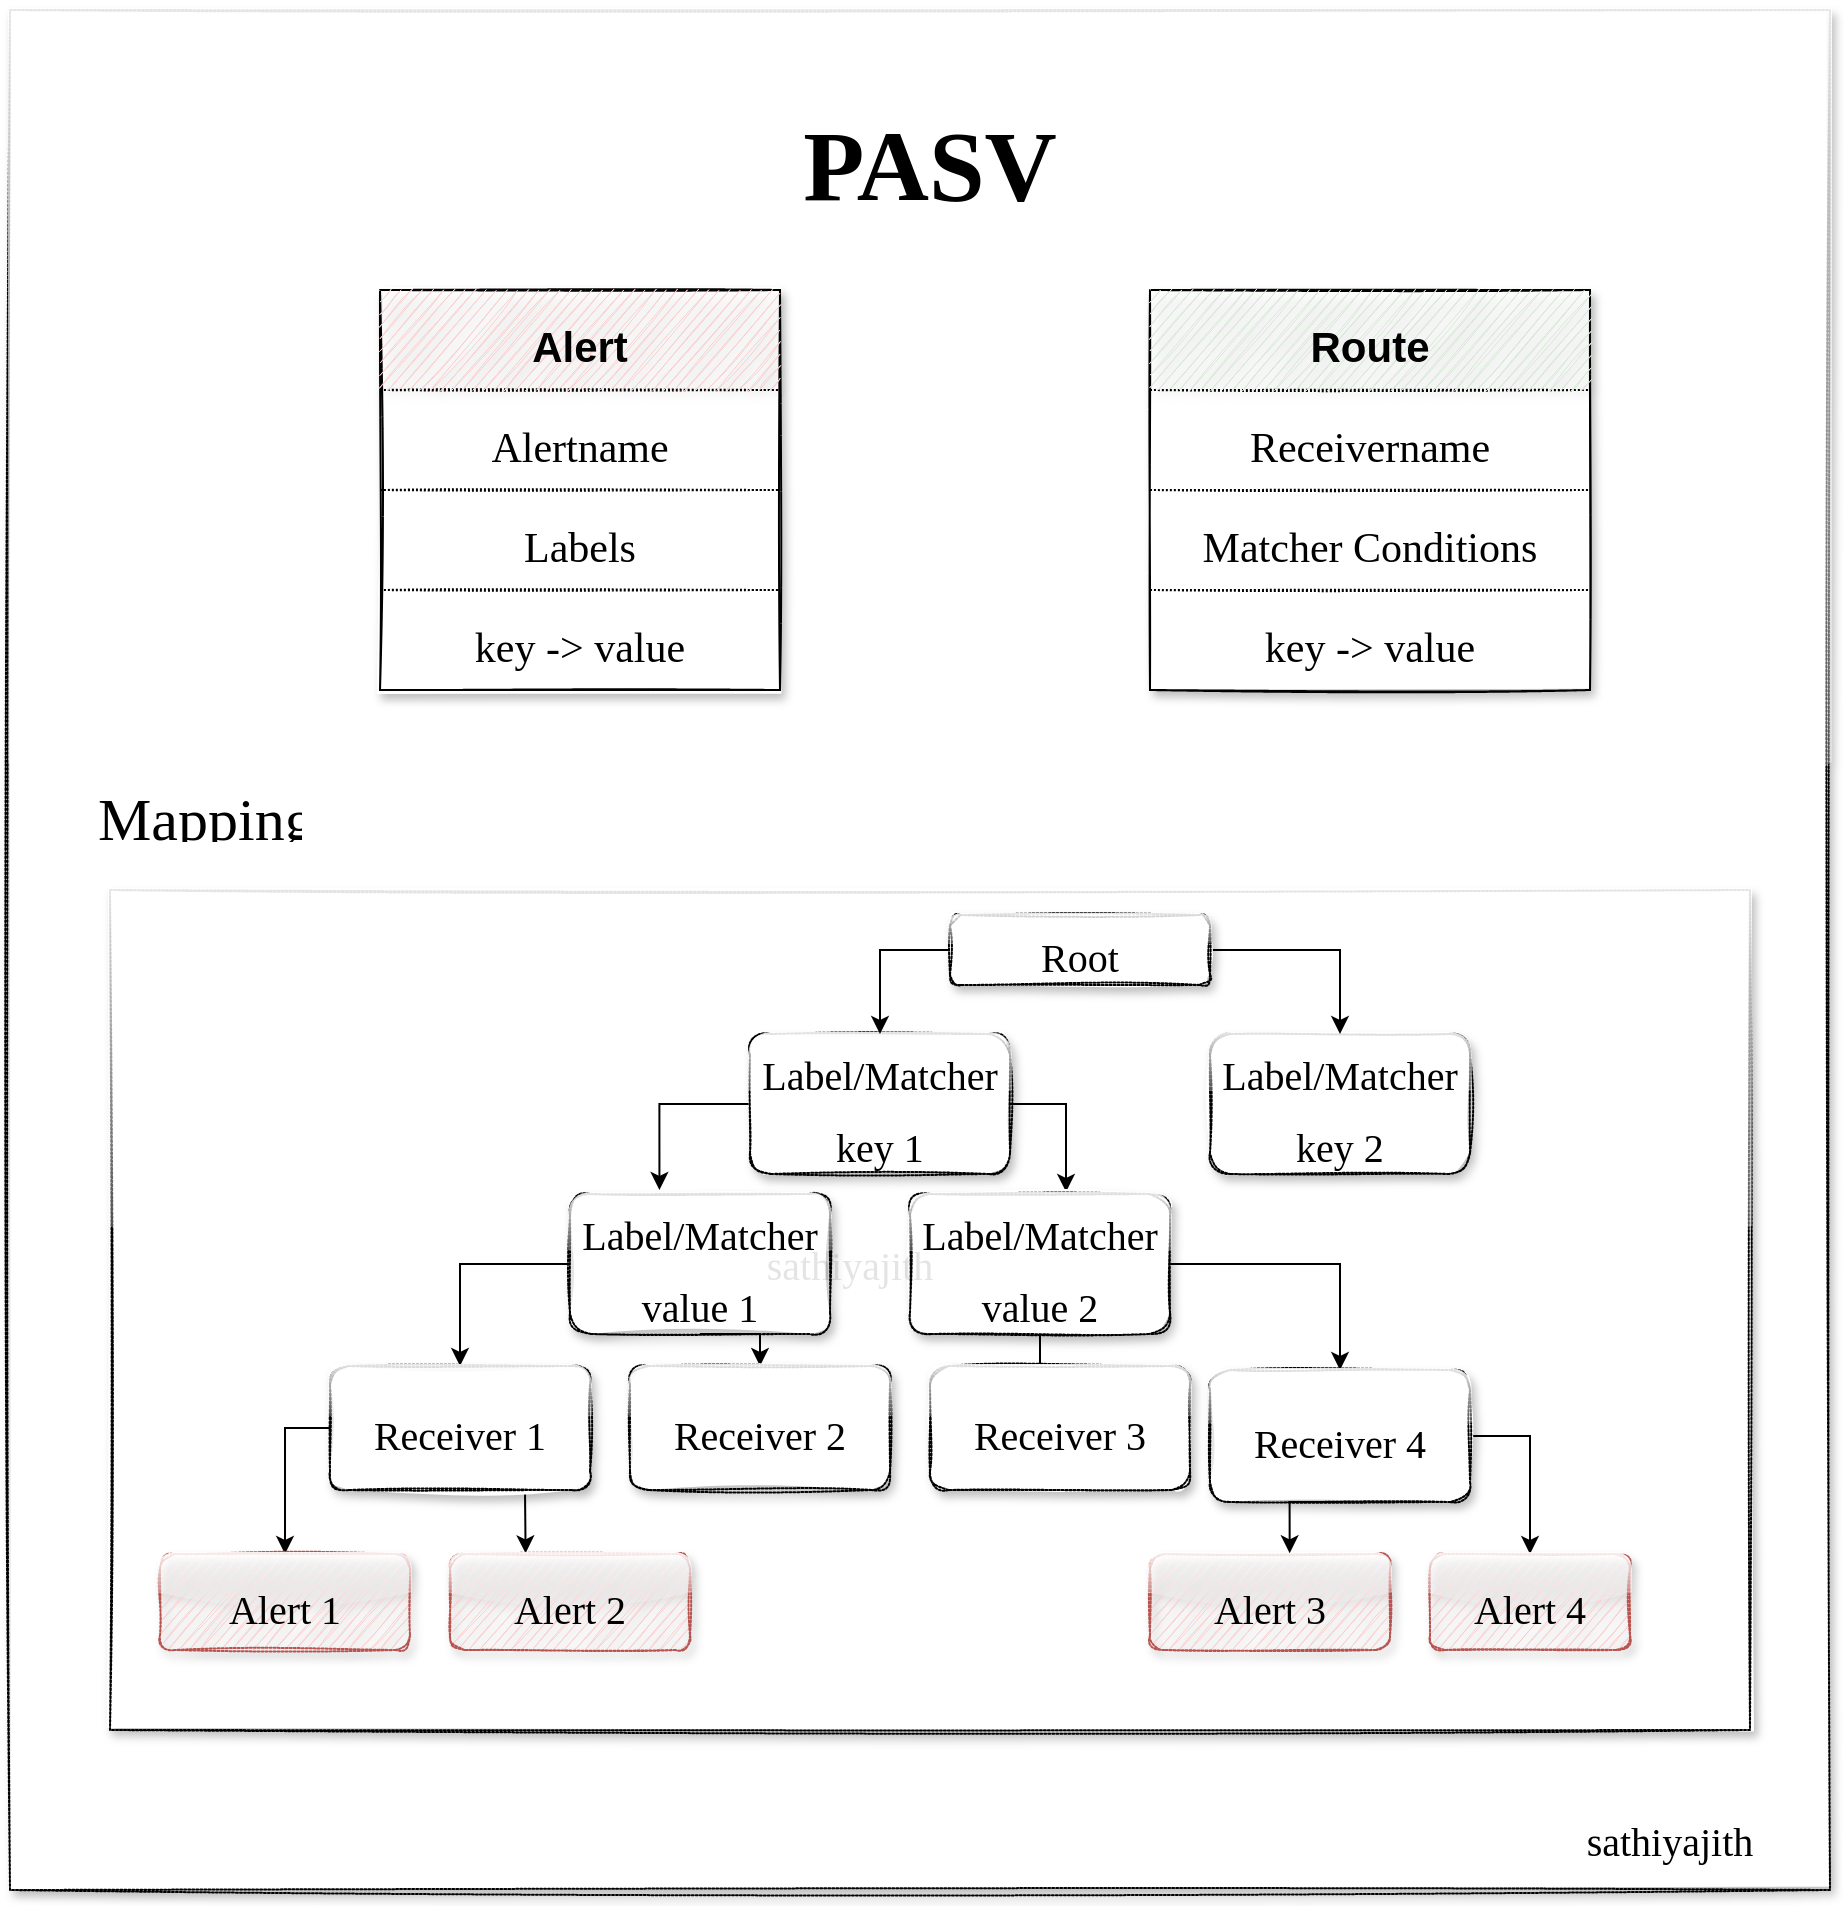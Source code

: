 <mxfile version="20.2.3" type="device"><diagram id="eUohyLS9wrAkjKXuaIY4" name="Page-1"><mxGraphModel dx="1483" dy="916" grid="1" gridSize="10" guides="1" tooltips="1" connect="1" arrows="1" fold="1" page="1" pageScale="1" pageWidth="850" pageHeight="1100" math="0" shadow="0"><root><mxCell id="0"/><mxCell id="1" parent="0"/><mxCell id="ghGLA0JRlmJBqLsw4SV2-2" value="" style="rounded=0;whiteSpace=wrap;html=1;dashed=1;dashPattern=1 1;sketch=1;glass=1;shadow=1;" vertex="1" parent="1"><mxGeometry x="90" y="340" width="910" height="940" as="geometry"/></mxCell><mxCell id="ghGLA0JRlmJBqLsw4SV2-3" value="&lt;h1 style=&quot;&quot;&gt;&lt;font data-font-src=&quot;https://fonts.googleapis.com/css?family=Teko&quot; face=&quot;Teko&quot; style=&quot;font-size: 50px;&quot;&gt;PASV&lt;/font&gt;&lt;/h1&gt;" style="text;html=1;strokeColor=none;fillColor=none;spacing=5;spacingTop=-20;whiteSpace=wrap;overflow=hidden;rounded=0;align=center;fontSize=31;verticalAlign=middle;labelPosition=center;verticalLabelPosition=middle;" vertex="1" parent="1"><mxGeometry x="465" y="350" width="170" height="110" as="geometry"/></mxCell><mxCell id="ghGLA0JRlmJBqLsw4SV2-5" value="" style="shape=table;html=1;whiteSpace=wrap;startSize=0;container=1;collapsible=0;childLayout=tableLayout;rounded=0;shadow=1;glass=1;dashed=1;dashPattern=1 1;sketch=1;fontSize=31;flipV=0;flipH=1;" vertex="1" parent="1"><mxGeometry x="275" y="480" width="200" height="200" as="geometry"/></mxCell><mxCell id="ghGLA0JRlmJBqLsw4SV2-6" value="" style="shape=tableRow;horizontal=0;startSize=0;swimlaneHead=0;swimlaneBody=0;top=0;left=0;bottom=0;right=0;collapsible=0;dropTarget=0;fillColor=none;points=[[0,0.5],[1,0.5]];portConstraint=eastwest;rounded=0;shadow=1;glass=1;dashed=1;dashPattern=1 1;sketch=1;fontSize=31;" vertex="1" parent="ghGLA0JRlmJBqLsw4SV2-5"><mxGeometry width="200" height="50" as="geometry"/></mxCell><mxCell id="ghGLA0JRlmJBqLsw4SV2-7" value="&lt;font style=&quot;font-size: 21px;&quot;&gt;&lt;b&gt;Alert&lt;/b&gt;&lt;/font&gt;" style="shape=partialRectangle;html=1;whiteSpace=wrap;connectable=0;fillColor=#f8cecc;top=0;left=0;bottom=0;right=0;overflow=hidden;rounded=0;shadow=1;glass=1;dashed=1;dashPattern=1 1;sketch=1;fontSize=31;strokeColor=#b85450;" vertex="1" parent="ghGLA0JRlmJBqLsw4SV2-6"><mxGeometry width="200" height="50" as="geometry"><mxRectangle width="200" height="50" as="alternateBounds"/></mxGeometry></mxCell><mxCell id="ghGLA0JRlmJBqLsw4SV2-10" value="" style="shape=tableRow;horizontal=0;startSize=0;swimlaneHead=0;swimlaneBody=0;top=0;left=0;bottom=0;right=0;collapsible=0;dropTarget=0;fillColor=none;points=[[0,0.5],[1,0.5]];portConstraint=eastwest;rounded=0;shadow=1;glass=1;dashed=1;dashPattern=1 1;sketch=1;fontSize=31;" vertex="1" parent="ghGLA0JRlmJBqLsw4SV2-5"><mxGeometry y="50" width="200" height="50" as="geometry"/></mxCell><mxCell id="ghGLA0JRlmJBqLsw4SV2-11" value="&lt;font data-font-src=&quot;https://fonts.googleapis.com/css?family=Shadows+Into+Light&quot; face=&quot;Shadows Into Light&quot; style=&quot;font-size: 21px;&quot;&gt;Alertname&lt;/font&gt;" style="shape=partialRectangle;html=1;whiteSpace=wrap;connectable=0;fillColor=none;top=0;left=0;bottom=0;right=0;overflow=hidden;rounded=0;shadow=1;glass=1;dashed=1;dashPattern=1 1;sketch=1;fontSize=31;" vertex="1" parent="ghGLA0JRlmJBqLsw4SV2-10"><mxGeometry width="200" height="50" as="geometry"><mxRectangle width="200" height="50" as="alternateBounds"/></mxGeometry></mxCell><mxCell id="ghGLA0JRlmJBqLsw4SV2-14" value="" style="shape=tableRow;horizontal=0;startSize=0;swimlaneHead=0;swimlaneBody=0;top=0;left=0;bottom=0;right=0;collapsible=0;dropTarget=0;fillColor=none;points=[[0,0.5],[1,0.5]];portConstraint=eastwest;rounded=0;shadow=1;glass=1;dashed=1;dashPattern=1 1;sketch=1;fontSize=31;" vertex="1" parent="ghGLA0JRlmJBqLsw4SV2-5"><mxGeometry y="100" width="200" height="50" as="geometry"/></mxCell><mxCell id="ghGLA0JRlmJBqLsw4SV2-15" value="&lt;span style=&quot;font-size: 21px;&quot;&gt;&lt;font data-font-src=&quot;https://fonts.googleapis.com/css?family=Shadows+Into+Light&quot; face=&quot;Shadows Into Light&quot;&gt;Labels&lt;/font&gt;&lt;/span&gt;" style="shape=partialRectangle;html=1;whiteSpace=wrap;connectable=0;fillColor=none;top=0;left=0;bottom=0;right=0;overflow=hidden;rounded=0;shadow=1;glass=1;dashed=1;dashPattern=1 1;sketch=1;fontSize=31;" vertex="1" parent="ghGLA0JRlmJBqLsw4SV2-14"><mxGeometry width="200" height="50" as="geometry"><mxRectangle width="200" height="50" as="alternateBounds"/></mxGeometry></mxCell><mxCell id="ghGLA0JRlmJBqLsw4SV2-18" style="shape=tableRow;horizontal=0;startSize=0;swimlaneHead=0;swimlaneBody=0;top=0;left=0;bottom=0;right=0;collapsible=0;dropTarget=0;fillColor=none;points=[[0,0.5],[1,0.5]];portConstraint=eastwest;rounded=0;shadow=1;glass=1;dashed=1;dashPattern=1 1;sketch=1;fontSize=31;" vertex="1" parent="ghGLA0JRlmJBqLsw4SV2-5"><mxGeometry y="150" width="200" height="50" as="geometry"/></mxCell><mxCell id="ghGLA0JRlmJBqLsw4SV2-19" value="&lt;span style=&quot;font-size: 21px;&quot;&gt;&lt;font data-font-src=&quot;https://fonts.googleapis.com/css?family=Shadows+Into+Light&quot; face=&quot;Shadows Into Light&quot;&gt;key -&amp;gt; value&lt;/font&gt;&lt;/span&gt;" style="shape=partialRectangle;html=1;whiteSpace=wrap;connectable=0;fillColor=none;top=0;left=0;bottom=0;right=0;overflow=hidden;rounded=0;shadow=1;glass=1;dashed=1;dashPattern=1 1;sketch=1;fontSize=31;" vertex="1" parent="ghGLA0JRlmJBqLsw4SV2-18"><mxGeometry width="200" height="50" as="geometry"><mxRectangle width="200" height="50" as="alternateBounds"/></mxGeometry></mxCell><mxCell id="ghGLA0JRlmJBqLsw4SV2-22" value="" style="shape=table;html=1;whiteSpace=wrap;startSize=0;container=1;collapsible=0;childLayout=tableLayout;rounded=0;shadow=1;glass=1;dashed=1;dashPattern=1 1;sketch=1;fontSize=31;flipV=0;flipH=1;" vertex="1" parent="1"><mxGeometry x="660" y="480" width="220" height="200" as="geometry"/></mxCell><mxCell id="ghGLA0JRlmJBqLsw4SV2-23" value="" style="shape=tableRow;horizontal=0;startSize=0;swimlaneHead=0;swimlaneBody=0;top=0;left=0;bottom=0;right=0;collapsible=0;dropTarget=0;fillColor=none;points=[[0,0.5],[1,0.5]];portConstraint=eastwest;rounded=0;shadow=1;glass=1;dashed=1;dashPattern=1 1;sketch=1;fontSize=31;" vertex="1" parent="ghGLA0JRlmJBqLsw4SV2-22"><mxGeometry width="220" height="50" as="geometry"/></mxCell><mxCell id="ghGLA0JRlmJBqLsw4SV2-24" value="&lt;font style=&quot;font-size: 21px;&quot;&gt;&lt;b&gt;Route&lt;/b&gt;&lt;/font&gt;" style="shape=partialRectangle;html=1;whiteSpace=wrap;connectable=0;fillColor=#d5e8d4;top=0;left=0;bottom=0;right=0;overflow=hidden;rounded=0;shadow=1;glass=1;dashed=1;dashPattern=1 1;sketch=1;fontSize=31;strokeColor=#82b366;" vertex="1" parent="ghGLA0JRlmJBqLsw4SV2-23"><mxGeometry width="220" height="50" as="geometry"><mxRectangle width="220" height="50" as="alternateBounds"/></mxGeometry></mxCell><mxCell id="ghGLA0JRlmJBqLsw4SV2-25" value="" style="shape=tableRow;horizontal=0;startSize=0;swimlaneHead=0;swimlaneBody=0;top=0;left=0;bottom=0;right=0;collapsible=0;dropTarget=0;fillColor=none;points=[[0,0.5],[1,0.5]];portConstraint=eastwest;rounded=0;shadow=1;glass=1;dashed=1;dashPattern=1 1;sketch=1;fontSize=31;" vertex="1" parent="ghGLA0JRlmJBqLsw4SV2-22"><mxGeometry y="50" width="220" height="50" as="geometry"/></mxCell><mxCell id="ghGLA0JRlmJBqLsw4SV2-26" value="&lt;font data-font-src=&quot;https://fonts.googleapis.com/css?family=Shadows+Into+Light&quot; face=&quot;Shadows Into Light&quot; style=&quot;font-size: 21px;&quot;&gt;Receivername&lt;/font&gt;" style="shape=partialRectangle;html=1;whiteSpace=wrap;connectable=0;fillColor=none;top=0;left=0;bottom=0;right=0;overflow=hidden;rounded=0;shadow=1;glass=1;dashed=1;dashPattern=1 1;sketch=1;fontSize=31;" vertex="1" parent="ghGLA0JRlmJBqLsw4SV2-25"><mxGeometry width="220" height="50" as="geometry"><mxRectangle width="220" height="50" as="alternateBounds"/></mxGeometry></mxCell><mxCell id="ghGLA0JRlmJBqLsw4SV2-27" value="" style="shape=tableRow;horizontal=0;startSize=0;swimlaneHead=0;swimlaneBody=0;top=0;left=0;bottom=0;right=0;collapsible=0;dropTarget=0;fillColor=none;points=[[0,0.5],[1,0.5]];portConstraint=eastwest;rounded=0;shadow=1;glass=1;dashed=1;dashPattern=1 1;sketch=1;fontSize=31;" vertex="1" parent="ghGLA0JRlmJBqLsw4SV2-22"><mxGeometry y="100" width="220" height="50" as="geometry"/></mxCell><mxCell id="ghGLA0JRlmJBqLsw4SV2-28" value="&lt;span style=&quot;font-size: 21px;&quot;&gt;&lt;font data-font-src=&quot;https://fonts.googleapis.com/css?family=Shadows+Into+Light&quot; face=&quot;Shadows Into Light&quot;&gt;Matcher Conditions&lt;/font&gt;&lt;/span&gt;" style="shape=partialRectangle;html=1;whiteSpace=wrap;connectable=0;fillColor=none;top=0;left=0;bottom=0;right=0;overflow=hidden;rounded=0;shadow=1;glass=1;dashed=1;dashPattern=1 1;sketch=1;fontSize=31;" vertex="1" parent="ghGLA0JRlmJBqLsw4SV2-27"><mxGeometry width="220" height="50" as="geometry"><mxRectangle width="220" height="50" as="alternateBounds"/></mxGeometry></mxCell><mxCell id="ghGLA0JRlmJBqLsw4SV2-29" style="shape=tableRow;horizontal=0;startSize=0;swimlaneHead=0;swimlaneBody=0;top=0;left=0;bottom=0;right=0;collapsible=0;dropTarget=0;fillColor=none;points=[[0,0.5],[1,0.5]];portConstraint=eastwest;rounded=0;shadow=1;glass=1;dashed=1;dashPattern=1 1;sketch=1;fontSize=31;" vertex="1" parent="ghGLA0JRlmJBqLsw4SV2-22"><mxGeometry y="150" width="220" height="50" as="geometry"/></mxCell><mxCell id="ghGLA0JRlmJBqLsw4SV2-30" value="&lt;span style=&quot;font-size: 21px;&quot;&gt;&lt;font data-font-src=&quot;https://fonts.googleapis.com/css?family=Shadows+Into+Light&quot; face=&quot;Shadows Into Light&quot;&gt;key -&amp;gt; value&lt;/font&gt;&lt;/span&gt;" style="shape=partialRectangle;html=1;whiteSpace=wrap;connectable=0;fillColor=none;top=0;left=0;bottom=0;right=0;overflow=hidden;rounded=0;shadow=1;glass=1;dashed=1;dashPattern=1 1;sketch=1;fontSize=31;" vertex="1" parent="ghGLA0JRlmJBqLsw4SV2-29"><mxGeometry width="220" height="50" as="geometry"><mxRectangle width="220" height="50" as="alternateBounds"/></mxGeometry></mxCell><mxCell id="ghGLA0JRlmJBqLsw4SV2-31" value="&lt;h1 style=&quot;&quot;&gt;&lt;font face=&quot;Staatliches&quot; data-font-src=&quot;https://fonts.googleapis.com/css?family=Staatliches&quot; style=&quot;font-size: 30px; font-weight: normal;&quot;&gt;Mapping&lt;/font&gt;&lt;/h1&gt;" style="text;html=1;strokeColor=none;fillColor=none;spacing=5;spacingTop=-50;whiteSpace=wrap;overflow=hidden;rounded=0;align=center;fontSize=31;verticalAlign=middle;labelPosition=center;verticalLabelPosition=middle;horizontal=1;" vertex="1" parent="1"><mxGeometry x="130" y="700" width="110" height="60" as="geometry"/></mxCell><mxCell id="ghGLA0JRlmJBqLsw4SV2-33" value="" style="rounded=0;whiteSpace=wrap;html=1;shadow=1;glass=1;dashed=1;dashPattern=1 1;sketch=1;fontFamily=Shadows Into Light;fontSource=https%3A%2F%2Ffonts.googleapis.com%2Fcss%3Ffamily%3DShadows%2BInto%2BLight;fontSize=30;" vertex="1" parent="1"><mxGeometry x="140" y="780" width="820" height="420" as="geometry"/></mxCell><mxCell id="ghGLA0JRlmJBqLsw4SV2-54" style="edgeStyle=orthogonalEdgeStyle;rounded=0;orthogonalLoop=1;jettySize=auto;html=1;exitX=0;exitY=0.5;exitDx=0;exitDy=0;entryX=0.344;entryY=-0.029;entryDx=0;entryDy=0;entryPerimeter=0;fontFamily=Shadows Into Light;fontSource=https%3A%2F%2Ffonts.googleapis.com%2Fcss%3Ffamily%3DShadows%2BInto%2BLight;fontSize=20;" edge="1" parent="1" source="ghGLA0JRlmJBqLsw4SV2-35" target="ghGLA0JRlmJBqLsw4SV2-37"><mxGeometry relative="1" as="geometry"/></mxCell><mxCell id="ghGLA0JRlmJBqLsw4SV2-55" style="edgeStyle=orthogonalEdgeStyle;rounded=0;orthogonalLoop=1;jettySize=auto;html=1;exitX=1;exitY=0.5;exitDx=0;exitDy=0;entryX=0.6;entryY=-0.015;entryDx=0;entryDy=0;entryPerimeter=0;fontFamily=Shadows Into Light;fontSource=https%3A%2F%2Ffonts.googleapis.com%2Fcss%3Ffamily%3DShadows%2BInto%2BLight;fontSize=20;" edge="1" parent="1" source="ghGLA0JRlmJBqLsw4SV2-35" target="ghGLA0JRlmJBqLsw4SV2-38"><mxGeometry relative="1" as="geometry"/></mxCell><mxCell id="ghGLA0JRlmJBqLsw4SV2-35" value="&lt;font style=&quot;font-size: 20px;&quot;&gt;Label/Matcher key 1&lt;/font&gt;" style="rounded=1;whiteSpace=wrap;html=1;shadow=1;glass=1;dashed=1;dashPattern=1 1;sketch=1;fontFamily=Shadows Into Light;fontSource=https%3A%2F%2Ffonts.googleapis.com%2Fcss%3Ffamily%3DShadows%2BInto%2BLight;fontSize=30;" vertex="1" parent="1"><mxGeometry x="460" y="852" width="130" height="70" as="geometry"/></mxCell><mxCell id="ghGLA0JRlmJBqLsw4SV2-56" style="edgeStyle=orthogonalEdgeStyle;rounded=0;orthogonalLoop=1;jettySize=auto;html=1;exitX=0;exitY=0.5;exitDx=0;exitDy=0;entryX=0.5;entryY=0;entryDx=0;entryDy=0;fontFamily=Shadows Into Light;fontSource=https%3A%2F%2Ffonts.googleapis.com%2Fcss%3Ffamily%3DShadows%2BInto%2BLight;fontSize=20;" edge="1" parent="1" source="ghGLA0JRlmJBqLsw4SV2-37" target="ghGLA0JRlmJBqLsw4SV2-41"><mxGeometry relative="1" as="geometry"/></mxCell><mxCell id="ghGLA0JRlmJBqLsw4SV2-57" style="edgeStyle=orthogonalEdgeStyle;rounded=0;orthogonalLoop=1;jettySize=auto;html=1;exitX=0.5;exitY=1;exitDx=0;exitDy=0;entryX=0.5;entryY=0;entryDx=0;entryDy=0;fontFamily=Shadows Into Light;fontSource=https%3A%2F%2Ffonts.googleapis.com%2Fcss%3Ffamily%3DShadows%2BInto%2BLight;fontSize=20;" edge="1" parent="1" source="ghGLA0JRlmJBqLsw4SV2-37" target="ghGLA0JRlmJBqLsw4SV2-42"><mxGeometry relative="1" as="geometry"><Array as="points"><mxPoint x="465" y="1002"/></Array></mxGeometry></mxCell><mxCell id="ghGLA0JRlmJBqLsw4SV2-37" value="&lt;font style=&quot;font-size: 20px;&quot;&gt;Label/Matcher value 1&lt;/font&gt;" style="rounded=1;whiteSpace=wrap;html=1;shadow=1;glass=1;dashed=1;dashPattern=1 1;sketch=1;fontFamily=Shadows Into Light;fontSource=https%3A%2F%2Ffonts.googleapis.com%2Fcss%3Ffamily%3DShadows%2BInto%2BLight;fontSize=30;" vertex="1" parent="1"><mxGeometry x="370" y="932" width="130" height="70" as="geometry"/></mxCell><mxCell id="ghGLA0JRlmJBqLsw4SV2-58" style="edgeStyle=orthogonalEdgeStyle;rounded=0;orthogonalLoop=1;jettySize=auto;html=1;exitX=0.5;exitY=1;exitDx=0;exitDy=0;fontFamily=Shadows Into Light;fontSource=https%3A%2F%2Ffonts.googleapis.com%2Fcss%3Ffamily%3DShadows%2BInto%2BLight;fontSize=20;entryX=0.429;entryY=0.023;entryDx=0;entryDy=0;entryPerimeter=0;" edge="1" parent="1" source="ghGLA0JRlmJBqLsw4SV2-38" target="ghGLA0JRlmJBqLsw4SV2-46"><mxGeometry relative="1" as="geometry"><Array as="points"><mxPoint x="605" y="1030"/><mxPoint x="606" y="1030"/></Array></mxGeometry></mxCell><mxCell id="ghGLA0JRlmJBqLsw4SV2-59" style="edgeStyle=orthogonalEdgeStyle;rounded=0;orthogonalLoop=1;jettySize=auto;html=1;exitX=1;exitY=0.5;exitDx=0;exitDy=0;entryX=0.5;entryY=0;entryDx=0;entryDy=0;fontFamily=Shadows Into Light;fontSource=https%3A%2F%2Ffonts.googleapis.com%2Fcss%3Ffamily%3DShadows%2BInto%2BLight;fontSize=20;" edge="1" parent="1" source="ghGLA0JRlmJBqLsw4SV2-38" target="ghGLA0JRlmJBqLsw4SV2-47"><mxGeometry relative="1" as="geometry"/></mxCell><mxCell id="ghGLA0JRlmJBqLsw4SV2-38" value="&lt;font style=&quot;font-size: 20px;&quot;&gt;Label/Matcher value 2&lt;/font&gt;" style="rounded=1;whiteSpace=wrap;html=1;shadow=1;glass=1;dashed=1;dashPattern=1 1;sketch=1;fontFamily=Shadows Into Light;fontSource=https%3A%2F%2Ffonts.googleapis.com%2Fcss%3Ffamily%3DShadows%2BInto%2BLight;fontSize=30;" vertex="1" parent="1"><mxGeometry x="540" y="932" width="130" height="70" as="geometry"/></mxCell><mxCell id="ghGLA0JRlmJBqLsw4SV2-61" style="edgeStyle=orthogonalEdgeStyle;rounded=0;orthogonalLoop=1;jettySize=auto;html=1;exitX=0;exitY=0.5;exitDx=0;exitDy=0;entryX=0.5;entryY=0;entryDx=0;entryDy=0;fontFamily=Shadows Into Light;fontSource=https%3A%2F%2Ffonts.googleapis.com%2Fcss%3Ffamily%3DShadows%2BInto%2BLight;fontSize=20;" edge="1" parent="1" source="ghGLA0JRlmJBqLsw4SV2-41" target="ghGLA0JRlmJBqLsw4SV2-43"><mxGeometry relative="1" as="geometry"/></mxCell><mxCell id="ghGLA0JRlmJBqLsw4SV2-62" style="edgeStyle=orthogonalEdgeStyle;rounded=0;orthogonalLoop=1;jettySize=auto;html=1;exitX=0.75;exitY=1;exitDx=0;exitDy=0;entryX=0.315;entryY=-0.007;entryDx=0;entryDy=0;entryPerimeter=0;fontFamily=Shadows Into Light;fontSource=https%3A%2F%2Ffonts.googleapis.com%2Fcss%3Ffamily%3DShadows%2BInto%2BLight;fontSize=20;" edge="1" parent="1" source="ghGLA0JRlmJBqLsw4SV2-41" target="ghGLA0JRlmJBqLsw4SV2-44"><mxGeometry relative="1" as="geometry"/></mxCell><mxCell id="ghGLA0JRlmJBqLsw4SV2-41" value="&lt;font style=&quot;font-size: 20px;&quot;&gt;Receiver 1&lt;/font&gt;" style="rounded=1;whiteSpace=wrap;html=1;shadow=1;glass=1;dashed=1;dashPattern=1 1;sketch=1;fontFamily=Shadows Into Light;fontSource=https%3A%2F%2Ffonts.googleapis.com%2Fcss%3Ffamily%3DShadows%2BInto%2BLight;fontSize=30;" vertex="1" parent="1"><mxGeometry x="250" y="1018" width="130" height="62" as="geometry"/></mxCell><mxCell id="ghGLA0JRlmJBqLsw4SV2-42" value="&lt;font style=&quot;font-size: 20px;&quot;&gt;Receiver 2&lt;/font&gt;" style="rounded=1;whiteSpace=wrap;html=1;shadow=1;glass=1;dashed=1;dashPattern=1 1;sketch=1;fontFamily=Shadows Into Light;fontSource=https%3A%2F%2Ffonts.googleapis.com%2Fcss%3Ffamily%3DShadows%2BInto%2BLight;fontSize=30;" vertex="1" parent="1"><mxGeometry x="400" y="1018" width="130" height="62" as="geometry"/></mxCell><mxCell id="ghGLA0JRlmJBqLsw4SV2-43" value="&lt;font style=&quot;font-size: 20px;&quot;&gt;Alert 1&lt;/font&gt;" style="rounded=1;whiteSpace=wrap;html=1;shadow=1;glass=1;dashed=1;dashPattern=1 1;sketch=1;fontFamily=Shadows Into Light;fontSource=https%3A%2F%2Ffonts.googleapis.com%2Fcss%3Ffamily%3DShadows%2BInto%2BLight;fontSize=30;fillColor=#f8cecc;strokeColor=#b85450;" vertex="1" parent="1"><mxGeometry x="165" y="1112" width="125" height="48" as="geometry"/></mxCell><mxCell id="ghGLA0JRlmJBqLsw4SV2-44" value="&lt;font style=&quot;font-size: 20px;&quot;&gt;Alert 2&lt;/font&gt;" style="rounded=1;whiteSpace=wrap;html=1;shadow=1;glass=1;dashed=1;dashPattern=1 1;sketch=1;fontFamily=Shadows Into Light;fontSource=https%3A%2F%2Ffonts.googleapis.com%2Fcss%3Ffamily%3DShadows%2BInto%2BLight;fontSize=30;fillColor=#f8cecc;strokeColor=#b85450;" vertex="1" parent="1"><mxGeometry x="310" y="1112" width="120" height="48" as="geometry"/></mxCell><mxCell id="ghGLA0JRlmJBqLsw4SV2-45" value="&lt;font style=&quot;font-size: 20px;&quot;&gt;Alert 3&lt;/font&gt;" style="rounded=1;whiteSpace=wrap;html=1;shadow=1;glass=1;dashed=1;dashPattern=1 1;sketch=1;fontFamily=Shadows Into Light;fontSource=https%3A%2F%2Ffonts.googleapis.com%2Fcss%3Ffamily%3DShadows%2BInto%2BLight;fontSize=30;fillColor=#f8cecc;strokeColor=#b85450;" vertex="1" parent="1"><mxGeometry x="660" y="1112" width="120" height="48" as="geometry"/></mxCell><mxCell id="ghGLA0JRlmJBqLsw4SV2-46" value="&lt;font style=&quot;font-size: 20px;&quot;&gt;Receiver 3&lt;/font&gt;" style="rounded=1;whiteSpace=wrap;html=1;shadow=1;glass=1;dashed=1;dashPattern=1 1;sketch=1;fontFamily=Shadows Into Light;fontSource=https%3A%2F%2Ffonts.googleapis.com%2Fcss%3Ffamily%3DShadows%2BInto%2BLight;fontSize=30;" vertex="1" parent="1"><mxGeometry x="550" y="1018" width="130" height="62" as="geometry"/></mxCell><mxCell id="ghGLA0JRlmJBqLsw4SV2-63" style="edgeStyle=orthogonalEdgeStyle;rounded=0;orthogonalLoop=1;jettySize=auto;html=1;exitX=0.5;exitY=1;exitDx=0;exitDy=0;entryX=0.582;entryY=-0.007;entryDx=0;entryDy=0;entryPerimeter=0;fontFamily=Shadows Into Light;fontSource=https%3A%2F%2Ffonts.googleapis.com%2Fcss%3Ffamily%3DShadows%2BInto%2BLight;fontSize=20;" edge="1" parent="1" source="ghGLA0JRlmJBqLsw4SV2-47" target="ghGLA0JRlmJBqLsw4SV2-45"><mxGeometry relative="1" as="geometry"/></mxCell><mxCell id="ghGLA0JRlmJBqLsw4SV2-64" style="edgeStyle=orthogonalEdgeStyle;rounded=0;orthogonalLoop=1;jettySize=auto;html=1;exitX=1;exitY=0.5;exitDx=0;exitDy=0;entryX=0.5;entryY=0;entryDx=0;entryDy=0;fontFamily=Shadows Into Light;fontSource=https%3A%2F%2Ffonts.googleapis.com%2Fcss%3Ffamily%3DShadows%2BInto%2BLight;fontSize=20;" edge="1" parent="1" source="ghGLA0JRlmJBqLsw4SV2-47" target="ghGLA0JRlmJBqLsw4SV2-48"><mxGeometry relative="1" as="geometry"/></mxCell><mxCell id="ghGLA0JRlmJBqLsw4SV2-47" value="&lt;font style=&quot;font-size: 20px;&quot;&gt;Receiver 4&lt;/font&gt;" style="rounded=1;whiteSpace=wrap;html=1;shadow=1;glass=1;dashed=1;dashPattern=1 1;sketch=1;fontFamily=Shadows Into Light;fontSource=https%3A%2F%2Ffonts.googleapis.com%2Fcss%3Ffamily%3DShadows%2BInto%2BLight;fontSize=30;" vertex="1" parent="1"><mxGeometry x="690" y="1020" width="130" height="66" as="geometry"/></mxCell><mxCell id="ghGLA0JRlmJBqLsw4SV2-48" value="&lt;font style=&quot;font-size: 20px;&quot;&gt;Alert 4&lt;/font&gt;" style="rounded=1;whiteSpace=wrap;html=1;shadow=1;glass=1;dashed=1;dashPattern=1 1;sketch=1;fontFamily=Shadows Into Light;fontSource=https%3A%2F%2Ffonts.googleapis.com%2Fcss%3Ffamily%3DShadows%2BInto%2BLight;fontSize=30;fillColor=#f8cecc;strokeColor=#b85450;" vertex="1" parent="1"><mxGeometry x="800" y="1112" width="100" height="48" as="geometry"/></mxCell><mxCell id="ghGLA0JRlmJBqLsw4SV2-49" value="&lt;font style=&quot;font-size: 20px;&quot;&gt;Label/Matcher key 2&lt;/font&gt;" style="rounded=1;whiteSpace=wrap;html=1;shadow=1;glass=1;dashed=1;dashPattern=1 1;sketch=1;fontFamily=Shadows Into Light;fontSource=https%3A%2F%2Ffonts.googleapis.com%2Fcss%3Ffamily%3DShadows%2BInto%2BLight;fontSize=30;" vertex="1" parent="1"><mxGeometry x="690" y="852" width="130" height="70" as="geometry"/></mxCell><mxCell id="ghGLA0JRlmJBqLsw4SV2-52" style="edgeStyle=orthogonalEdgeStyle;rounded=0;orthogonalLoop=1;jettySize=auto;html=1;exitX=0;exitY=0.5;exitDx=0;exitDy=0;entryX=0.5;entryY=0;entryDx=0;entryDy=0;fontFamily=Shadows Into Light;fontSource=https%3A%2F%2Ffonts.googleapis.com%2Fcss%3Ffamily%3DShadows%2BInto%2BLight;fontSize=20;" edge="1" parent="1" source="ghGLA0JRlmJBqLsw4SV2-50" target="ghGLA0JRlmJBqLsw4SV2-35"><mxGeometry relative="1" as="geometry"/></mxCell><mxCell id="ghGLA0JRlmJBqLsw4SV2-53" style="edgeStyle=orthogonalEdgeStyle;rounded=0;orthogonalLoop=1;jettySize=auto;html=1;exitX=1;exitY=0.5;exitDx=0;exitDy=0;entryX=0.5;entryY=0;entryDx=0;entryDy=0;fontFamily=Shadows Into Light;fontSource=https%3A%2F%2Ffonts.googleapis.com%2Fcss%3Ffamily%3DShadows%2BInto%2BLight;fontSize=20;" edge="1" parent="1" source="ghGLA0JRlmJBqLsw4SV2-50" target="ghGLA0JRlmJBqLsw4SV2-49"><mxGeometry relative="1" as="geometry"/></mxCell><mxCell id="ghGLA0JRlmJBqLsw4SV2-50" value="&lt;font style=&quot;font-size: 20px;&quot;&gt;Root&lt;/font&gt;" style="rounded=1;whiteSpace=wrap;html=1;shadow=1;glass=1;dashed=1;dashPattern=1 1;sketch=1;fontFamily=Shadows Into Light;fontSource=https%3A%2F%2Ffonts.googleapis.com%2Fcss%3Ffamily%3DShadows%2BInto%2BLight;fontSize=30;" vertex="1" parent="1"><mxGeometry x="560" y="792.5" width="130" height="35" as="geometry"/></mxCell><mxCell id="ghGLA0JRlmJBqLsw4SV2-65" value="sathiyajith" style="text;html=1;strokeColor=none;fillColor=none;align=center;verticalAlign=middle;whiteSpace=wrap;rounded=0;shadow=1;glass=1;dashed=1;dashPattern=1 1;sketch=1;fontFamily=Shadows Into Light;fontSource=https%3A%2F%2Ffonts.googleapis.com%2Fcss%3Ffamily%3DShadows%2BInto%2BLight;fontSize=20;" vertex="1" parent="1"><mxGeometry x="890" y="1240" width="60" height="30" as="geometry"/></mxCell><mxCell id="ghGLA0JRlmJBqLsw4SV2-66" value="&lt;p style=&quot;line-height: 0;&quot;&gt;sathiyajith&lt;/p&gt;" style="text;html=1;strokeColor=none;fillColor=none;align=center;verticalAlign=middle;whiteSpace=wrap;rounded=1;shadow=0;glass=0;dashed=1;dashPattern=1 1;sketch=1;fontFamily=Shadows Into Light;fontSource=https%3A%2F%2Ffonts.googleapis.com%2Fcss%3Ffamily%3DShadows%2BInto%2BLight;fontSize=20;opacity=0;fillOpacity=4;strokeOpacity=7;imageAspect=0;recursiveResize=0;sketchStyle=comic;textOpacity=10;" vertex="1" parent="1"><mxGeometry x="300" y="952" width="420" height="30" as="geometry"/></mxCell></root></mxGraphModel></diagram></mxfile>